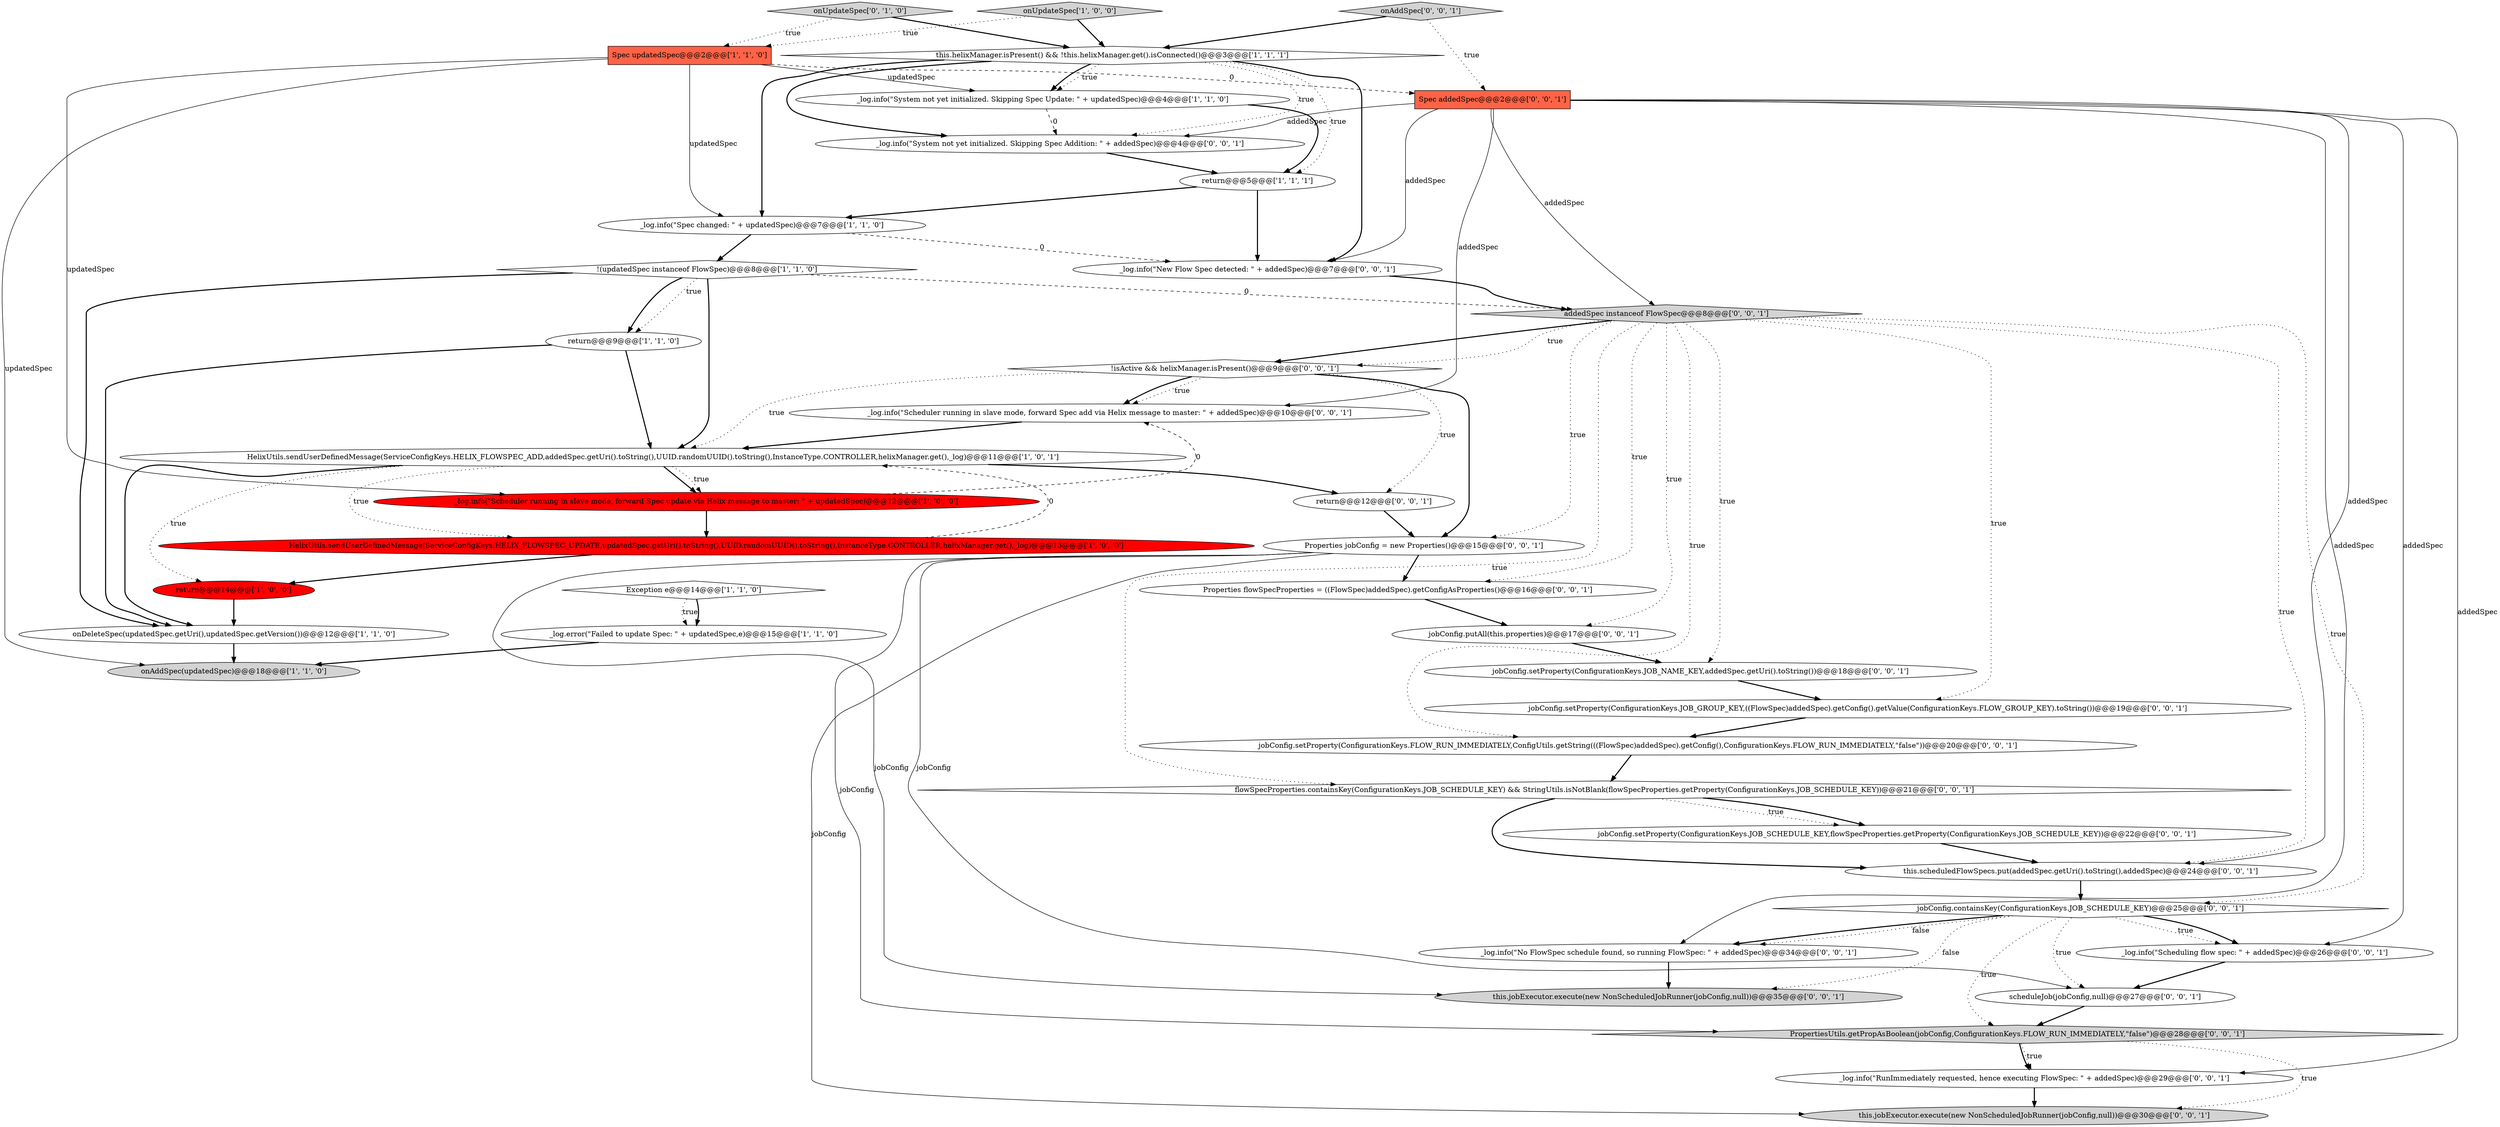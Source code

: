digraph {
27 [style = filled, label = "jobConfig.putAll(this.properties)@@@17@@@['0', '0', '1']", fillcolor = white, shape = ellipse image = "AAA0AAABBB3BBB"];
10 [style = filled, label = "_log.error(\"Failed to update Spec: \" + updatedSpec,e)@@@15@@@['1', '1', '0']", fillcolor = white, shape = ellipse image = "AAA0AAABBB1BBB"];
28 [style = filled, label = "_log.info(\"Scheduler running in slave mode, forward Spec add via Helix message to master: \" + addedSpec)@@@10@@@['0', '0', '1']", fillcolor = white, shape = ellipse image = "AAA0AAABBB3BBB"];
30 [style = filled, label = "onAddSpec['0', '0', '1']", fillcolor = lightgray, shape = diamond image = "AAA0AAABBB3BBB"];
39 [style = filled, label = "return@@@12@@@['0', '0', '1']", fillcolor = white, shape = ellipse image = "AAA0AAABBB3BBB"];
13 [style = filled, label = "onAddSpec(updatedSpec)@@@18@@@['1', '1', '0']", fillcolor = lightgray, shape = ellipse image = "AAA0AAABBB1BBB"];
5 [style = filled, label = "onDeleteSpec(updatedSpec.getUri(),updatedSpec.getVersion())@@@12@@@['1', '1', '0']", fillcolor = white, shape = ellipse image = "AAA0AAABBB1BBB"];
24 [style = filled, label = "this.jobExecutor.execute(new NonScheduledJobRunner(jobConfig,null))@@@30@@@['0', '0', '1']", fillcolor = lightgray, shape = ellipse image = "AAA0AAABBB3BBB"];
22 [style = filled, label = "jobConfig.setProperty(ConfigurationKeys.JOB_GROUP_KEY,((FlowSpec)addedSpec).getConfig().getValue(ConfigurationKeys.FLOW_GROUP_KEY).toString())@@@19@@@['0', '0', '1']", fillcolor = white, shape = ellipse image = "AAA0AAABBB3BBB"];
41 [style = filled, label = "jobConfig.containsKey(ConfigurationKeys.JOB_SCHEDULE_KEY)@@@25@@@['0', '0', '1']", fillcolor = white, shape = diamond image = "AAA0AAABBB3BBB"];
33 [style = filled, label = "Spec addedSpec@@@2@@@['0', '0', '1']", fillcolor = tomato, shape = box image = "AAA0AAABBB3BBB"];
11 [style = filled, label = "return@@@5@@@['1', '1', '1']", fillcolor = white, shape = ellipse image = "AAA0AAABBB1BBB"];
38 [style = filled, label = "scheduleJob(jobConfig,null)@@@27@@@['0', '0', '1']", fillcolor = white, shape = ellipse image = "AAA0AAABBB3BBB"];
40 [style = filled, label = "jobConfig.setProperty(ConfigurationKeys.FLOW_RUN_IMMEDIATELY,ConfigUtils.getString(((FlowSpec)addedSpec).getConfig(),ConfigurationKeys.FLOW_RUN_IMMEDIATELY,\"false\"))@@@20@@@['0', '0', '1']", fillcolor = white, shape = ellipse image = "AAA0AAABBB3BBB"];
0 [style = filled, label = "Exception e@@@14@@@['1', '1', '0']", fillcolor = white, shape = diamond image = "AAA0AAABBB1BBB"];
20 [style = filled, label = "jobConfig.setProperty(ConfigurationKeys.JOB_NAME_KEY,addedSpec.getUri().toString())@@@18@@@['0', '0', '1']", fillcolor = white, shape = ellipse image = "AAA0AAABBB3BBB"];
21 [style = filled, label = "_log.info(\"New Flow Spec detected: \" + addedSpec)@@@7@@@['0', '0', '1']", fillcolor = white, shape = ellipse image = "AAA0AAABBB3BBB"];
16 [style = filled, label = "onUpdateSpec['0', '1', '0']", fillcolor = lightgray, shape = diamond image = "AAA0AAABBB2BBB"];
14 [style = filled, label = "HelixUtils.sendUserDefinedMessage(ServiceConfigKeys.HELIX_FLOWSPEC_UPDATE,updatedSpec.getUri().toString(),UUID.randomUUID().toString(),InstanceType.CONTROLLER,helixManager.get(),_log)@@@13@@@['1', '0', '0']", fillcolor = red, shape = ellipse image = "AAA1AAABBB1BBB"];
23 [style = filled, label = "this.scheduledFlowSpecs.put(addedSpec.getUri().toString(),addedSpec)@@@24@@@['0', '0', '1']", fillcolor = white, shape = ellipse image = "AAA0AAABBB3BBB"];
18 [style = filled, label = "this.jobExecutor.execute(new NonScheduledJobRunner(jobConfig,null))@@@35@@@['0', '0', '1']", fillcolor = lightgray, shape = ellipse image = "AAA0AAABBB3BBB"];
8 [style = filled, label = "_log.info(\"System not yet initialized. Skipping Spec Update: \" + updatedSpec)@@@4@@@['1', '1', '0']", fillcolor = white, shape = ellipse image = "AAA0AAABBB1BBB"];
3 [style = filled, label = "return@@@9@@@['1', '1', '0']", fillcolor = white, shape = ellipse image = "AAA0AAABBB1BBB"];
12 [style = filled, label = "_log.info(\"Scheduler running in slave mode, forward Spec update via Helix message to master: \" + updatedSpec)@@@12@@@['1', '0', '0']", fillcolor = red, shape = ellipse image = "AAA1AAABBB1BBB"];
9 [style = filled, label = "return@@@14@@@['1', '0', '0']", fillcolor = red, shape = ellipse image = "AAA1AAABBB1BBB"];
2 [style = filled, label = "_log.info(\"Spec changed: \" + updatedSpec)@@@7@@@['1', '1', '0']", fillcolor = white, shape = ellipse image = "AAA0AAABBB1BBB"];
35 [style = filled, label = "jobConfig.setProperty(ConfigurationKeys.JOB_SCHEDULE_KEY,flowSpecProperties.getProperty(ConfigurationKeys.JOB_SCHEDULE_KEY))@@@22@@@['0', '0', '1']", fillcolor = white, shape = ellipse image = "AAA0AAABBB3BBB"];
32 [style = filled, label = "Properties jobConfig = new Properties()@@@15@@@['0', '0', '1']", fillcolor = white, shape = ellipse image = "AAA0AAABBB3BBB"];
15 [style = filled, label = "this.helixManager.isPresent() && !this.helixManager.get().isConnected()@@@3@@@['1', '1', '1']", fillcolor = white, shape = diamond image = "AAA0AAABBB1BBB"];
34 [style = filled, label = "PropertiesUtils.getPropAsBoolean(jobConfig,ConfigurationKeys.FLOW_RUN_IMMEDIATELY,\"false\")@@@28@@@['0', '0', '1']", fillcolor = lightgray, shape = diamond image = "AAA0AAABBB3BBB"];
29 [style = filled, label = "!isActive && helixManager.isPresent()@@@9@@@['0', '0', '1']", fillcolor = white, shape = diamond image = "AAA0AAABBB3BBB"];
7 [style = filled, label = "Spec updatedSpec@@@2@@@['1', '1', '0']", fillcolor = tomato, shape = box image = "AAA0AAABBB1BBB"];
6 [style = filled, label = "!(updatedSpec instanceof FlowSpec)@@@8@@@['1', '1', '0']", fillcolor = white, shape = diamond image = "AAA0AAABBB1BBB"];
4 [style = filled, label = "HelixUtils.sendUserDefinedMessage(ServiceConfigKeys.HELIX_FLOWSPEC_ADD,addedSpec.getUri().toString(),UUID.randomUUID().toString(),InstanceType.CONTROLLER,helixManager.get(),_log)@@@11@@@['1', '0', '1']", fillcolor = white, shape = ellipse image = "AAA0AAABBB1BBB"];
1 [style = filled, label = "onUpdateSpec['1', '0', '0']", fillcolor = lightgray, shape = diamond image = "AAA0AAABBB1BBB"];
25 [style = filled, label = "_log.info(\"Scheduling flow spec: \" + addedSpec)@@@26@@@['0', '0', '1']", fillcolor = white, shape = ellipse image = "AAA0AAABBB3BBB"];
31 [style = filled, label = "_log.info(\"No FlowSpec schedule found, so running FlowSpec: \" + addedSpec)@@@34@@@['0', '0', '1']", fillcolor = white, shape = ellipse image = "AAA0AAABBB3BBB"];
37 [style = filled, label = "flowSpecProperties.containsKey(ConfigurationKeys.JOB_SCHEDULE_KEY) && StringUtils.isNotBlank(flowSpecProperties.getProperty(ConfigurationKeys.JOB_SCHEDULE_KEY))@@@21@@@['0', '0', '1']", fillcolor = white, shape = diamond image = "AAA0AAABBB3BBB"];
17 [style = filled, label = "_log.info(\"RunImmediately requested, hence executing FlowSpec: \" + addedSpec)@@@29@@@['0', '0', '1']", fillcolor = white, shape = ellipse image = "AAA0AAABBB3BBB"];
36 [style = filled, label = "_log.info(\"System not yet initialized. Skipping Spec Addition: \" + addedSpec)@@@4@@@['0', '0', '1']", fillcolor = white, shape = ellipse image = "AAA0AAABBB3BBB"];
26 [style = filled, label = "Properties flowSpecProperties = ((FlowSpec)addedSpec).getConfigAsProperties()@@@16@@@['0', '0', '1']", fillcolor = white, shape = ellipse image = "AAA0AAABBB3BBB"];
19 [style = filled, label = "addedSpec instanceof FlowSpec@@@8@@@['0', '0', '1']", fillcolor = lightgray, shape = diamond image = "AAA0AAABBB3BBB"];
19->40 [style = dotted, label="true"];
6->3 [style = bold, label=""];
32->24 [style = solid, label="jobConfig"];
2->6 [style = bold, label=""];
15->21 [style = bold, label=""];
33->25 [style = solid, label="addedSpec"];
41->38 [style = dotted, label="true"];
3->4 [style = bold, label=""];
36->11 [style = bold, label=""];
41->18 [style = dotted, label="false"];
16->7 [style = dotted, label="true"];
35->23 [style = bold, label=""];
3->5 [style = bold, label=""];
15->8 [style = dotted, label="true"];
34->17 [style = bold, label=""];
9->5 [style = bold, label=""];
14->9 [style = bold, label=""];
6->3 [style = dotted, label="true"];
8->11 [style = bold, label=""];
40->37 [style = bold, label=""];
30->33 [style = dotted, label="true"];
21->19 [style = bold, label=""];
0->10 [style = dotted, label="true"];
7->13 [style = solid, label="updatedSpec"];
33->17 [style = solid, label="addedSpec"];
19->27 [style = dotted, label="true"];
33->36 [style = solid, label="addedSpec"];
19->37 [style = dotted, label="true"];
32->26 [style = bold, label=""];
6->4 [style = bold, label=""];
26->27 [style = bold, label=""];
19->29 [style = dotted, label="true"];
2->21 [style = dashed, label="0"];
32->18 [style = solid, label="jobConfig"];
29->32 [style = bold, label=""];
6->19 [style = dashed, label="0"];
19->22 [style = dotted, label="true"];
19->41 [style = dotted, label="true"];
12->14 [style = bold, label=""];
33->28 [style = solid, label="addedSpec"];
27->20 [style = bold, label=""];
19->26 [style = dotted, label="true"];
29->39 [style = dotted, label="true"];
15->36 [style = bold, label=""];
25->38 [style = bold, label=""];
30->15 [style = bold, label=""];
29->4 [style = dotted, label="true"];
34->24 [style = dotted, label="true"];
19->29 [style = bold, label=""];
4->39 [style = bold, label=""];
41->25 [style = dotted, label="true"];
11->21 [style = bold, label=""];
33->21 [style = solid, label="addedSpec"];
23->41 [style = bold, label=""];
8->36 [style = dashed, label="0"];
14->4 [style = dashed, label="0"];
32->38 [style = solid, label="jobConfig"];
33->19 [style = solid, label="addedSpec"];
37->35 [style = dotted, label="true"];
41->34 [style = dotted, label="true"];
6->5 [style = bold, label=""];
29->28 [style = dotted, label="true"];
10->13 [style = bold, label=""];
5->13 [style = bold, label=""];
39->32 [style = bold, label=""];
32->34 [style = solid, label="jobConfig"];
15->11 [style = dotted, label="true"];
7->8 [style = solid, label="updatedSpec"];
38->34 [style = bold, label=""];
4->12 [style = bold, label=""];
41->31 [style = bold, label=""];
37->35 [style = bold, label=""];
4->12 [style = dotted, label="true"];
4->5 [style = bold, label=""];
15->8 [style = bold, label=""];
22->40 [style = bold, label=""];
41->31 [style = dotted, label="false"];
33->23 [style = solid, label="addedSpec"];
16->15 [style = bold, label=""];
15->2 [style = bold, label=""];
33->31 [style = solid, label="addedSpec"];
7->2 [style = solid, label="updatedSpec"];
19->20 [style = dotted, label="true"];
1->15 [style = bold, label=""];
15->36 [style = dotted, label="true"];
19->23 [style = dotted, label="true"];
31->18 [style = bold, label=""];
4->14 [style = dotted, label="true"];
37->23 [style = bold, label=""];
11->2 [style = bold, label=""];
20->22 [style = bold, label=""];
1->7 [style = dotted, label="true"];
29->28 [style = bold, label=""];
0->10 [style = bold, label=""];
17->24 [style = bold, label=""];
34->17 [style = dotted, label="true"];
19->32 [style = dotted, label="true"];
12->28 [style = dashed, label="0"];
7->12 [style = solid, label="updatedSpec"];
41->25 [style = bold, label=""];
7->33 [style = dashed, label="0"];
4->9 [style = dotted, label="true"];
28->4 [style = bold, label=""];
}
